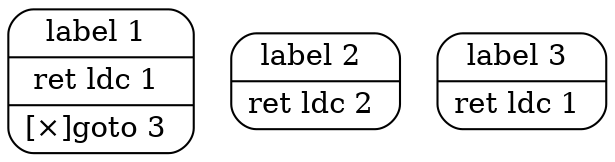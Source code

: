 digraph
{
    "label 1" [ label = "{ label\ 1 | ret\ ldc\ 1 | [×]goto\ 3 }", shape = record, style = rounded ]
    "label 2" [ label = "{ label\ 2 | ret\ ldc\ 2 }", shape = record, style = rounded ]
    "label 3" [ label = "{ label\ 3 | ret\ ldc\ 1 }", shape = record, style = rounded ]
}